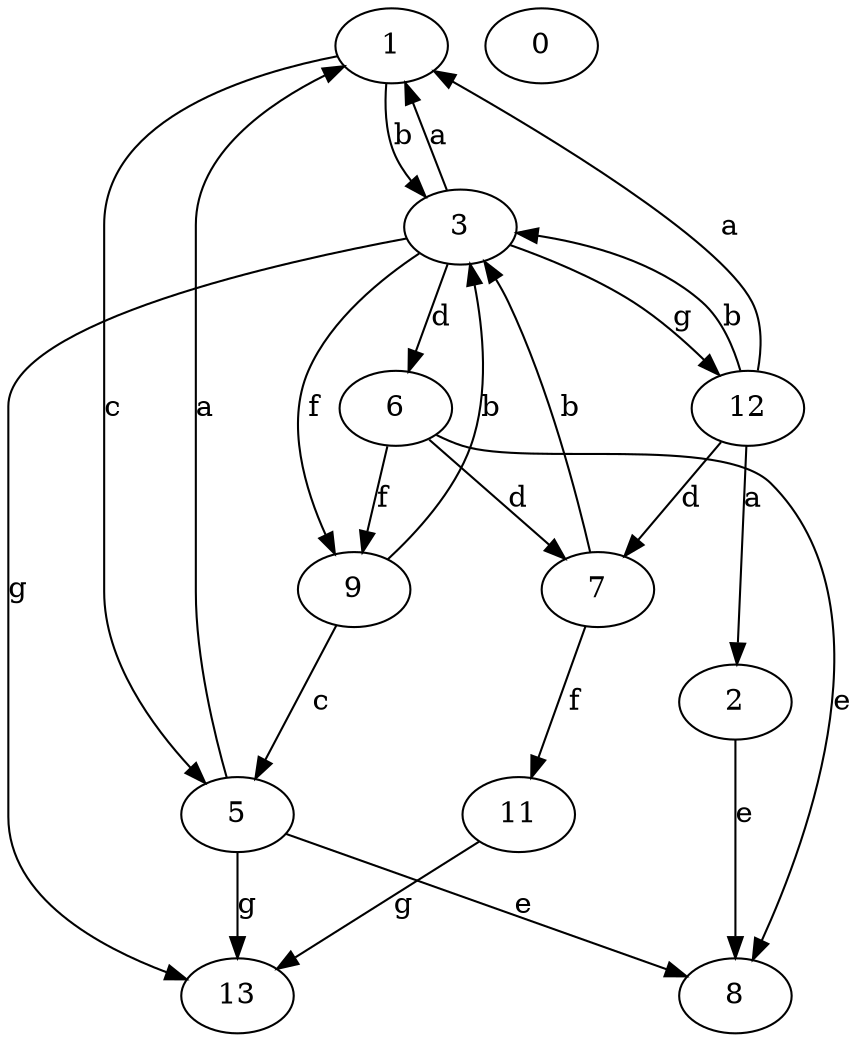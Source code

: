 strict digraph  {
1;
2;
3;
5;
6;
7;
8;
9;
0;
11;
12;
13;
1 -> 3  [label=b];
1 -> 5  [label=c];
2 -> 8  [label=e];
3 -> 1  [label=a];
3 -> 6  [label=d];
3 -> 9  [label=f];
3 -> 12  [label=g];
3 -> 13  [label=g];
5 -> 1  [label=a];
5 -> 8  [label=e];
5 -> 13  [label=g];
6 -> 7  [label=d];
6 -> 8  [label=e];
6 -> 9  [label=f];
7 -> 3  [label=b];
7 -> 11  [label=f];
9 -> 3  [label=b];
9 -> 5  [label=c];
11 -> 13  [label=g];
12 -> 1  [label=a];
12 -> 2  [label=a];
12 -> 3  [label=b];
12 -> 7  [label=d];
}
